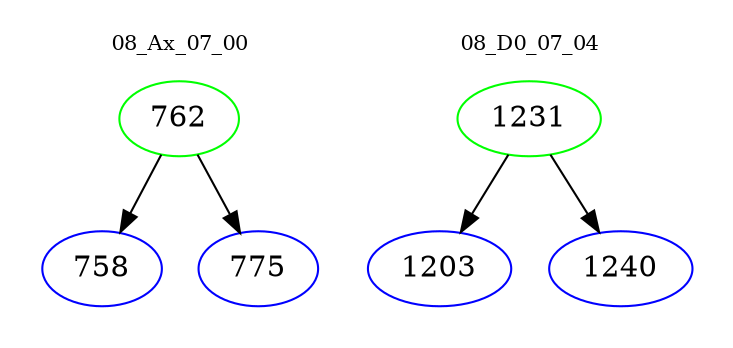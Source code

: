 digraph{
subgraph cluster_0 {
color = white
label = "08_Ax_07_00";
fontsize=10;
T0_762 [label="762", color="green"]
T0_762 -> T0_758 [color="black"]
T0_758 [label="758", color="blue"]
T0_762 -> T0_775 [color="black"]
T0_775 [label="775", color="blue"]
}
subgraph cluster_1 {
color = white
label = "08_D0_07_04";
fontsize=10;
T1_1231 [label="1231", color="green"]
T1_1231 -> T1_1203 [color="black"]
T1_1203 [label="1203", color="blue"]
T1_1231 -> T1_1240 [color="black"]
T1_1240 [label="1240", color="blue"]
}
}
